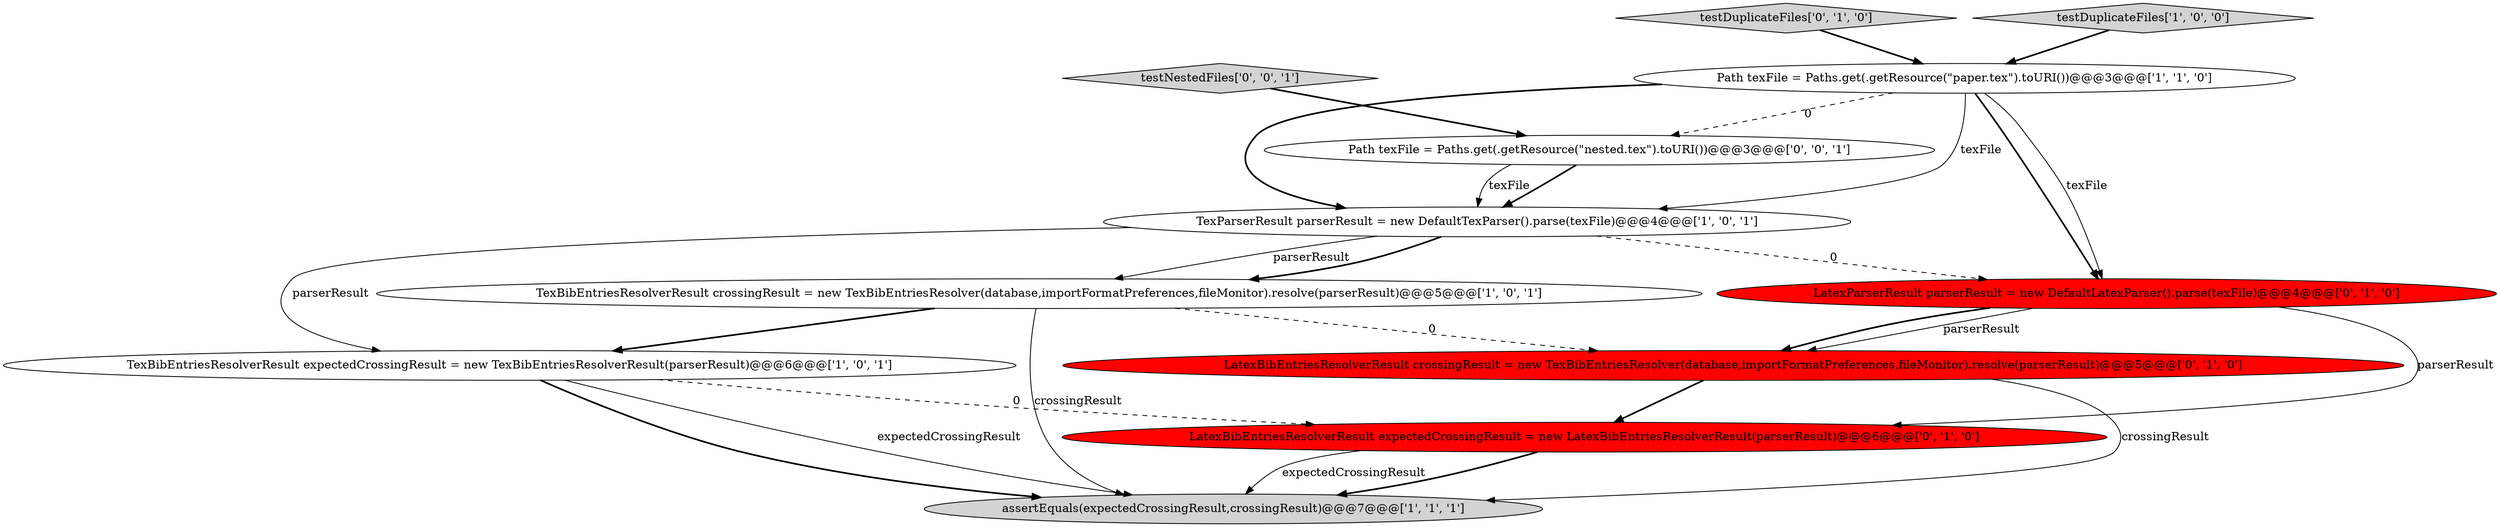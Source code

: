 digraph {
7 [style = filled, label = "testDuplicateFiles['0', '1', '0']", fillcolor = lightgray, shape = diamond image = "AAA0AAABBB2BBB"];
9 [style = filled, label = "LatexBibEntriesResolverResult expectedCrossingResult = new LatexBibEntriesResolverResult(parserResult)@@@6@@@['0', '1', '0']", fillcolor = red, shape = ellipse image = "AAA1AAABBB2BBB"];
6 [style = filled, label = "LatexBibEntriesResolverResult crossingResult = new TexBibEntriesResolver(database,importFormatPreferences,fileMonitor).resolve(parserResult)@@@5@@@['0', '1', '0']", fillcolor = red, shape = ellipse image = "AAA1AAABBB2BBB"];
2 [style = filled, label = "TexParserResult parserResult = new DefaultTexParser().parse(texFile)@@@4@@@['1', '0', '1']", fillcolor = white, shape = ellipse image = "AAA0AAABBB1BBB"];
3 [style = filled, label = "TexBibEntriesResolverResult expectedCrossingResult = new TexBibEntriesResolverResult(parserResult)@@@6@@@['1', '0', '1']", fillcolor = white, shape = ellipse image = "AAA0AAABBB1BBB"];
1 [style = filled, label = "Path texFile = Paths.get(.getResource(\"paper.tex\").toURI())@@@3@@@['1', '1', '0']", fillcolor = white, shape = ellipse image = "AAA0AAABBB1BBB"];
5 [style = filled, label = "assertEquals(expectedCrossingResult,crossingResult)@@@7@@@['1', '1', '1']", fillcolor = lightgray, shape = ellipse image = "AAA0AAABBB1BBB"];
8 [style = filled, label = "LatexParserResult parserResult = new DefaultLatexParser().parse(texFile)@@@4@@@['0', '1', '0']", fillcolor = red, shape = ellipse image = "AAA1AAABBB2BBB"];
0 [style = filled, label = "TexBibEntriesResolverResult crossingResult = new TexBibEntriesResolver(database,importFormatPreferences,fileMonitor).resolve(parserResult)@@@5@@@['1', '0', '1']", fillcolor = white, shape = ellipse image = "AAA0AAABBB1BBB"];
10 [style = filled, label = "Path texFile = Paths.get(.getResource(\"nested.tex\").toURI())@@@3@@@['0', '0', '1']", fillcolor = white, shape = ellipse image = "AAA0AAABBB3BBB"];
4 [style = filled, label = "testDuplicateFiles['1', '0', '0']", fillcolor = lightgray, shape = diamond image = "AAA0AAABBB1BBB"];
11 [style = filled, label = "testNestedFiles['0', '0', '1']", fillcolor = lightgray, shape = diamond image = "AAA0AAABBB3BBB"];
0->3 [style = bold, label=""];
10->2 [style = solid, label="texFile"];
8->9 [style = solid, label="parserResult"];
7->1 [style = bold, label=""];
1->8 [style = bold, label=""];
8->6 [style = solid, label="parserResult"];
0->6 [style = dashed, label="0"];
3->5 [style = solid, label="expectedCrossingResult"];
1->2 [style = solid, label="texFile"];
8->6 [style = bold, label=""];
1->10 [style = dashed, label="0"];
1->8 [style = solid, label="texFile"];
6->5 [style = solid, label="crossingResult"];
2->8 [style = dashed, label="0"];
2->0 [style = solid, label="parserResult"];
3->5 [style = bold, label=""];
2->0 [style = bold, label=""];
3->9 [style = dashed, label="0"];
11->10 [style = bold, label=""];
2->3 [style = solid, label="parserResult"];
9->5 [style = bold, label=""];
0->5 [style = solid, label="crossingResult"];
1->2 [style = bold, label=""];
4->1 [style = bold, label=""];
10->2 [style = bold, label=""];
9->5 [style = solid, label="expectedCrossingResult"];
6->9 [style = bold, label=""];
}
